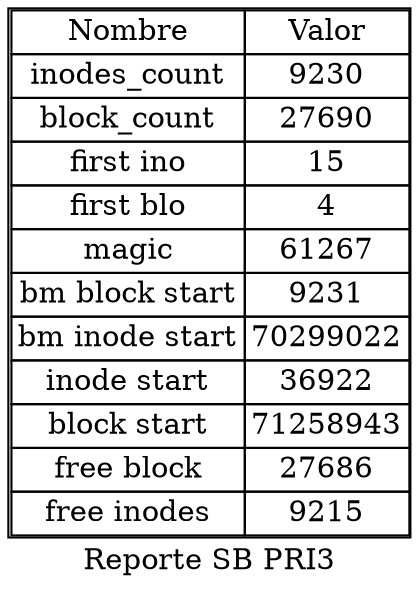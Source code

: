 digraph G{
graph [label = "Reporte SB PRI3"];
node[shape=plain]
randir=TB
SB[label=<
<table border="1" cellborder="1" cellspacing="0">
<tr><td>Nombre</td><td>Valor</td></tr>
<tr><td>inodes_count</td><td>9230</td></tr>
<tr><td>block_count</td><td>27690</td></tr>
<tr><td>first ino</td><td>15</td></tr>
<tr><td>first blo</td><td>4</td></tr>
<tr><td>magic</td><td>61267</td></tr>
<tr><td>bm block start</td><td>9231</td></tr>
<tr><td>bm inode start</td><td>70299022</td></tr>
<tr><td>inode start</td><td>36922</td></tr>
<tr><td>block start</td><td>71258943</td></tr>
<tr><td>free block</td><td>27686</td></tr>
<tr><td>free inodes</td><td>9215</td></tr>

</table>
>];
}